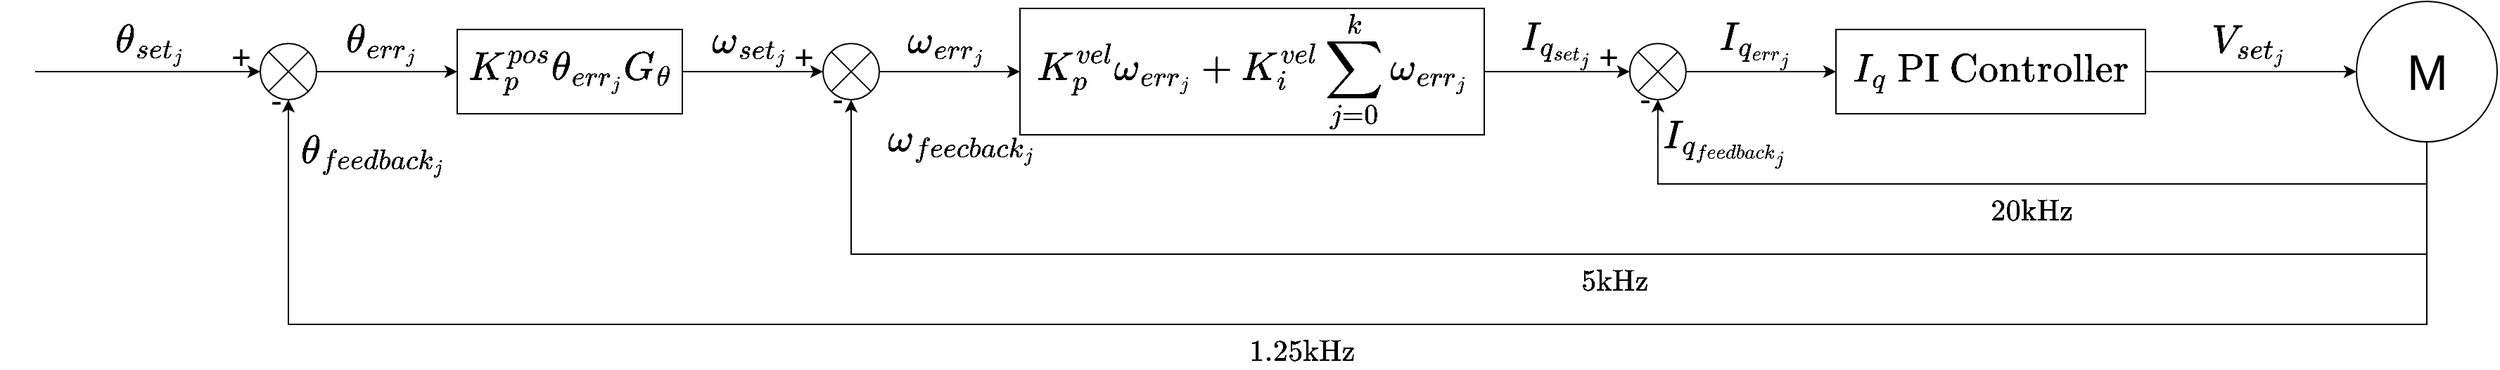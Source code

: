 <mxfile version="24.5.2" type="github">
  <diagram name="第 1 页" id="f8YywHsEjH6FdnHRCllN">
    <mxGraphModel dx="1985" dy="1368" grid="1" gridSize="10" guides="1" tooltips="1" connect="1" arrows="1" fold="1" page="1" pageScale="1" pageWidth="827" pageHeight="1169" math="1" shadow="0">
      <root>
        <mxCell id="0" />
        <mxCell id="1" parent="0" />
        <mxCell id="HIBAQgxya3U2K_z9rvxj-6" value="&lt;font style=&quot;font-size: 24px;&quot;&gt;$$K_{p}^{vel} \omega_{err_{j}} + K_{i}^{vel} \sum_{j = 0}^{k} \omega_{err_{j}}$$&lt;/font&gt;" style="rounded=0;whiteSpace=wrap;html=1;" parent="1" vertex="1">
          <mxGeometry x="740" y="255" width="330" height="90" as="geometry" />
        </mxCell>
        <mxCell id="HIBAQgxya3U2K_z9rvxj-3" style="edgeStyle=orthogonalEdgeStyle;rounded=0;orthogonalLoop=1;jettySize=auto;html=1;exitX=1;exitY=0.5;exitDx=0;exitDy=0;entryX=0;entryY=0.5;entryDx=0;entryDy=0;" parent="1" source="HIBAQgxya3U2K_z9rvxj-1" target="HIBAQgxya3U2K_z9rvxj-2" edge="1">
          <mxGeometry relative="1" as="geometry" />
        </mxCell>
        <mxCell id="HIBAQgxya3U2K_z9rvxj-14" value="&lt;font style=&quot;font-size: 24px;&quot;&gt;$$\theta_{err_{j}}$$&lt;/font&gt;" style="edgeLabel;html=1;align=center;verticalAlign=middle;resizable=0;points=[];labelBackgroundColor=none;" parent="HIBAQgxya3U2K_z9rvxj-3" vertex="1" connectable="0">
          <mxGeometry x="-0.084" relative="1" as="geometry">
            <mxPoint y="-20" as="offset" />
          </mxGeometry>
        </mxCell>
        <mxCell id="HIBAQgxya3U2K_z9rvxj-1" value="" style="shape=sumEllipse;perimeter=ellipsePerimeter;whiteSpace=wrap;html=1;backgroundOutline=1;" parent="1" vertex="1">
          <mxGeometry x="200" y="280" width="40" height="40" as="geometry" />
        </mxCell>
        <mxCell id="HIBAQgxya3U2K_z9rvxj-5" style="edgeStyle=orthogonalEdgeStyle;rounded=0;orthogonalLoop=1;jettySize=auto;html=1;exitX=1;exitY=0.5;exitDx=0;exitDy=0;entryX=0;entryY=0.5;entryDx=0;entryDy=0;" parent="1" source="HIBAQgxya3U2K_z9rvxj-2" target="HIBAQgxya3U2K_z9rvxj-4" edge="1">
          <mxGeometry relative="1" as="geometry" />
        </mxCell>
        <mxCell id="HIBAQgxya3U2K_z9rvxj-16" value="&lt;font style=&quot;font-size: 24px;&quot;&gt;$$\omega_{set_{j}}$$&lt;/font&gt;" style="edgeLabel;html=1;align=center;verticalAlign=middle;resizable=0;points=[];labelBackgroundColor=none;" parent="HIBAQgxya3U2K_z9rvxj-5" vertex="1" connectable="0">
          <mxGeometry x="-0.048" y="1" relative="1" as="geometry">
            <mxPoint y="-19" as="offset" />
          </mxGeometry>
        </mxCell>
        <mxCell id="HIBAQgxya3U2K_z9rvxj-36" value="&lt;font style=&quot;font-size: 24px;&quot;&gt;+&lt;/font&gt;" style="edgeLabel;html=1;align=center;verticalAlign=middle;resizable=0;points=[];labelBackgroundColor=none;" parent="HIBAQgxya3U2K_z9rvxj-5" vertex="1" connectable="0">
          <mxGeometry x="0.72" relative="1" as="geometry">
            <mxPoint y="-10" as="offset" />
          </mxGeometry>
        </mxCell>
        <mxCell id="HIBAQgxya3U2K_z9rvxj-2" value="&lt;font style=&quot;font-size: 24px;&quot;&gt;$$K_{p}^{pos} \theta_{err_{j}} G_{\theta}$$&lt;/font&gt;" style="rounded=0;whiteSpace=wrap;html=1;" parent="1" vertex="1">
          <mxGeometry x="340" y="270" width="160" height="60" as="geometry" />
        </mxCell>
        <mxCell id="HIBAQgxya3U2K_z9rvxj-7" style="edgeStyle=orthogonalEdgeStyle;rounded=0;orthogonalLoop=1;jettySize=auto;html=1;exitX=1;exitY=0.5;exitDx=0;exitDy=0;entryX=0;entryY=0.5;entryDx=0;entryDy=0;" parent="1" source="HIBAQgxya3U2K_z9rvxj-4" target="HIBAQgxya3U2K_z9rvxj-6" edge="1">
          <mxGeometry relative="1" as="geometry" />
        </mxCell>
        <mxCell id="HIBAQgxya3U2K_z9rvxj-17" value="&lt;font style=&quot;font-size: 24px;&quot;&gt;$$\omega_{err_{j}}$$&lt;/font&gt;" style="edgeLabel;html=1;align=center;verticalAlign=middle;resizable=0;points=[];labelBackgroundColor=none;" parent="HIBAQgxya3U2K_z9rvxj-7" vertex="1" connectable="0">
          <mxGeometry x="-0.069" y="1" relative="1" as="geometry">
            <mxPoint y="-19" as="offset" />
          </mxGeometry>
        </mxCell>
        <mxCell id="HIBAQgxya3U2K_z9rvxj-4" value="" style="shape=sumEllipse;perimeter=ellipsePerimeter;whiteSpace=wrap;html=1;backgroundOutline=1;" parent="1" vertex="1">
          <mxGeometry x="600" y="280" width="40" height="40" as="geometry" />
        </mxCell>
        <mxCell id="HIBAQgxya3U2K_z9rvxj-9" style="edgeStyle=orthogonalEdgeStyle;rounded=0;orthogonalLoop=1;jettySize=auto;html=1;exitX=1;exitY=0.5;exitDx=0;exitDy=0;entryX=0;entryY=0.5;entryDx=0;entryDy=0;" parent="1" source="HIBAQgxya3U2K_z9rvxj-6" target="HIBAQgxya3U2K_z9rvxj-8" edge="1">
          <mxGeometry relative="1" as="geometry" />
        </mxCell>
        <mxCell id="HIBAQgxya3U2K_z9rvxj-18" value="&lt;font style=&quot;font-size: 24px;&quot;&gt;$$I_{q_{set_{j}}}$$&lt;/font&gt;" style="edgeLabel;html=1;align=center;verticalAlign=middle;resizable=0;points=[];labelBackgroundColor=none;" parent="HIBAQgxya3U2K_z9rvxj-9" vertex="1" connectable="0">
          <mxGeometry x="-0.02" y="-1" relative="1" as="geometry">
            <mxPoint y="-21" as="offset" />
          </mxGeometry>
        </mxCell>
        <mxCell id="HIBAQgxya3U2K_z9rvxj-38" value="&lt;font style=&quot;font-size: 24px;&quot;&gt;+&lt;/font&gt;" style="edgeLabel;html=1;align=center;verticalAlign=middle;resizable=0;points=[];labelBackgroundColor=none;" parent="HIBAQgxya3U2K_z9rvxj-9" vertex="1" connectable="0">
          <mxGeometry x="0.722" relative="1" as="geometry">
            <mxPoint x="-1" y="-10" as="offset" />
          </mxGeometry>
        </mxCell>
        <mxCell id="HIBAQgxya3U2K_z9rvxj-11" style="edgeStyle=orthogonalEdgeStyle;rounded=0;orthogonalLoop=1;jettySize=auto;html=1;exitX=1;exitY=0.5;exitDx=0;exitDy=0;entryX=0;entryY=0.5;entryDx=0;entryDy=0;" parent="1" source="h92efnEn3jgeTVQK39Qd-1" target="HIBAQgxya3U2K_z9rvxj-10" edge="1">
          <mxGeometry relative="1" as="geometry" />
        </mxCell>
        <mxCell id="h92efnEn3jgeTVQK39Qd-4" value="&lt;font style=&quot;font-size: 24px;&quot;&gt;$$V_{set_{j}}$$&lt;/font&gt;" style="edgeLabel;html=1;align=center;verticalAlign=middle;resizable=0;points=[];labelBackgroundColor=none;" parent="HIBAQgxya3U2K_z9rvxj-11" vertex="1" connectable="0">
          <mxGeometry x="-0.033" y="1" relative="1" as="geometry">
            <mxPoint y="-19" as="offset" />
          </mxGeometry>
        </mxCell>
        <mxCell id="HIBAQgxya3U2K_z9rvxj-8" value="" style="shape=sumEllipse;perimeter=ellipsePerimeter;whiteSpace=wrap;html=1;backgroundOutline=1;" parent="1" vertex="1">
          <mxGeometry x="1173.42" y="280" width="40" height="40" as="geometry" />
        </mxCell>
        <mxCell id="HIBAQgxya3U2K_z9rvxj-20" style="edgeStyle=orthogonalEdgeStyle;rounded=0;orthogonalLoop=1;jettySize=auto;html=1;exitX=0.5;exitY=1;exitDx=0;exitDy=0;entryX=0.5;entryY=1;entryDx=0;entryDy=0;" parent="1" source="HIBAQgxya3U2K_z9rvxj-10" target="HIBAQgxya3U2K_z9rvxj-1" edge="1">
          <mxGeometry relative="1" as="geometry">
            <Array as="points">
              <mxPoint x="1740" y="480" />
              <mxPoint x="220" y="480" />
            </Array>
          </mxGeometry>
        </mxCell>
        <mxCell id="HIBAQgxya3U2K_z9rvxj-26" value="&lt;font style=&quot;font-size: 18px;&quot;&gt;$$1.25\rm{kHz}$$&lt;/font&gt;" style="edgeLabel;html=1;align=center;verticalAlign=middle;resizable=0;points=[];labelBackgroundColor=none;" parent="HIBAQgxya3U2K_z9rvxj-20" vertex="1" connectable="0">
          <mxGeometry x="-0.011" y="1" relative="1" as="geometry">
            <mxPoint x="-35" y="19" as="offset" />
          </mxGeometry>
        </mxCell>
        <mxCell id="HIBAQgxya3U2K_z9rvxj-30" value="&lt;font style=&quot;font-size: 24px;&quot;&gt;$$\theta_{feedback_{j}}$$&lt;/font&gt;" style="edgeLabel;html=1;align=center;verticalAlign=middle;resizable=0;points=[];labelBackgroundColor=none;" parent="HIBAQgxya3U2K_z9rvxj-20" vertex="1" connectable="0">
          <mxGeometry x="0.887" relative="1" as="geometry">
            <mxPoint x="60" y="-64" as="offset" />
          </mxGeometry>
        </mxCell>
        <mxCell id="HIBAQgxya3U2K_z9rvxj-21" style="edgeStyle=orthogonalEdgeStyle;rounded=0;orthogonalLoop=1;jettySize=auto;html=1;exitX=0.5;exitY=1;exitDx=0;exitDy=0;entryX=0.5;entryY=1;entryDx=0;entryDy=0;" parent="1" source="HIBAQgxya3U2K_z9rvxj-10" target="HIBAQgxya3U2K_z9rvxj-4" edge="1">
          <mxGeometry relative="1" as="geometry">
            <Array as="points">
              <mxPoint x="1740" y="430" />
              <mxPoint x="620" y="430" />
            </Array>
          </mxGeometry>
        </mxCell>
        <mxCell id="HIBAQgxya3U2K_z9rvxj-25" value="&lt;font style=&quot;font-size: 18px;&quot;&gt;$$5\rm{kHz}$$&lt;/font&gt;" style="edgeLabel;html=1;align=center;verticalAlign=middle;resizable=0;points=[];labelBackgroundColor=none;" parent="HIBAQgxya3U2K_z9rvxj-21" vertex="1" connectable="0">
          <mxGeometry x="-0.013" relative="1" as="geometry">
            <mxPoint x="-12" y="20" as="offset" />
          </mxGeometry>
        </mxCell>
        <mxCell id="HIBAQgxya3U2K_z9rvxj-31" value="&lt;font style=&quot;font-size: 24px;&quot;&gt;$$\omega_{feecback_{j}}$$&lt;/font&gt;" style="edgeLabel;html=1;align=center;verticalAlign=middle;resizable=0;points=[];labelBackgroundColor=none;" parent="HIBAQgxya3U2K_z9rvxj-21" vertex="1" connectable="0">
          <mxGeometry x="0.803" y="-1" relative="1" as="geometry">
            <mxPoint x="59" y="-79" as="offset" />
          </mxGeometry>
        </mxCell>
        <mxCell id="HIBAQgxya3U2K_z9rvxj-22" style="edgeStyle=orthogonalEdgeStyle;rounded=0;orthogonalLoop=1;jettySize=auto;html=1;exitX=0.5;exitY=1;exitDx=0;exitDy=0;entryX=0.5;entryY=1;entryDx=0;entryDy=0;" parent="1" source="HIBAQgxya3U2K_z9rvxj-10" target="HIBAQgxya3U2K_z9rvxj-8" edge="1">
          <mxGeometry relative="1" as="geometry">
            <Array as="points">
              <mxPoint x="1740" y="380" />
              <mxPoint x="1193" y="380" />
            </Array>
          </mxGeometry>
        </mxCell>
        <mxCell id="HIBAQgxya3U2K_z9rvxj-24" value="&lt;font style=&quot;font-size: 18px;&quot;&gt;$$20\rm{kHz}$$&lt;/font&gt;" style="edgeLabel;html=1;align=center;verticalAlign=middle;resizable=0;points=[];labelBackgroundColor=none;" parent="HIBAQgxya3U2K_z9rvxj-22" vertex="1" connectable="0">
          <mxGeometry x="-0.102" relative="1" as="geometry">
            <mxPoint x="-25" y="20" as="offset" />
          </mxGeometry>
        </mxCell>
        <mxCell id="HIBAQgxya3U2K_z9rvxj-10" value="M" style="verticalLabelPosition=middle;shadow=0;dashed=0;align=center;html=1;verticalAlign=middle;strokeWidth=1;shape=ellipse;aspect=fixed;fontSize=35;" parent="1" vertex="1">
          <mxGeometry x="1690" y="250" width="100" height="100" as="geometry" />
        </mxCell>
        <mxCell id="HIBAQgxya3U2K_z9rvxj-12" value="" style="endArrow=classic;html=1;rounded=0;" parent="1" edge="1">
          <mxGeometry width="50" height="50" relative="1" as="geometry">
            <mxPoint x="40" y="300" as="sourcePoint" />
            <mxPoint x="200" y="300" as="targetPoint" />
          </mxGeometry>
        </mxCell>
        <mxCell id="HIBAQgxya3U2K_z9rvxj-13" value="&lt;font style=&quot;font-size: 24px;&quot;&gt;$$\theta_{set_{j}}$$&lt;/font&gt;" style="edgeLabel;html=1;align=center;verticalAlign=middle;resizable=0;points=[];labelBackgroundColor=none;" parent="HIBAQgxya3U2K_z9rvxj-12" vertex="1" connectable="0">
          <mxGeometry x="0.006" y="3" relative="1" as="geometry">
            <mxPoint y="-17" as="offset" />
          </mxGeometry>
        </mxCell>
        <mxCell id="HIBAQgxya3U2K_z9rvxj-34" value="&lt;font style=&quot;font-size: 24px;&quot;&gt;+&lt;/font&gt;" style="edgeLabel;html=1;align=center;verticalAlign=middle;resizable=0;points=[];labelBackgroundColor=none;" parent="HIBAQgxya3U2K_z9rvxj-12" vertex="1" connectable="0">
          <mxGeometry x="0.678" relative="1" as="geometry">
            <mxPoint x="12" y="-10" as="offset" />
          </mxGeometry>
        </mxCell>
        <mxCell id="HIBAQgxya3U2K_z9rvxj-35" value="&lt;font style=&quot;font-size: 24px;&quot;&gt;-&lt;/font&gt;" style="edgeLabel;html=1;align=center;verticalAlign=middle;resizable=0;points=[];labelBackgroundColor=none;" parent="1" vertex="1" connectable="0">
          <mxGeometry x="213.997" y="320" as="geometry">
            <mxPoint x="-3" y="1" as="offset" />
          </mxGeometry>
        </mxCell>
        <mxCell id="HIBAQgxya3U2K_z9rvxj-37" value="&lt;font style=&quot;font-size: 24px;&quot;&gt;-&lt;/font&gt;" style="edgeLabel;html=1;align=center;verticalAlign=middle;resizable=0;points=[];labelBackgroundColor=none;" parent="1" vertex="1" connectable="0">
          <mxGeometry x="610.002" y="320.0" as="geometry" />
        </mxCell>
        <mxCell id="HIBAQgxya3U2K_z9rvxj-39" value="&lt;font style=&quot;font-size: 24px;&quot;&gt;-&lt;/font&gt;" style="edgeLabel;html=1;align=center;verticalAlign=middle;resizable=0;points=[];labelBackgroundColor=none;" parent="1" vertex="1" connectable="0">
          <mxGeometry x="1036.0" y="292" as="geometry">
            <mxPoint x="148" y="28" as="offset" />
          </mxGeometry>
        </mxCell>
        <mxCell id="HIBAQgxya3U2K_z9rvxj-43" value="&lt;font style=&quot;font-size: 24px;&quot;&gt;$$I_{q_{feedback_{j}}}$$&lt;/font&gt;" style="edgeLabel;html=1;align=center;verticalAlign=middle;resizable=0;points=[];labelBackgroundColor=none;" parent="1" vertex="1" connectable="0">
          <mxGeometry x="1241.005" y="350.003" as="geometry" />
        </mxCell>
        <mxCell id="h92efnEn3jgeTVQK39Qd-2" value="" style="edgeStyle=orthogonalEdgeStyle;rounded=0;orthogonalLoop=1;jettySize=auto;html=1;exitX=1;exitY=0.5;exitDx=0;exitDy=0;entryX=0;entryY=0.5;entryDx=0;entryDy=0;" parent="1" source="HIBAQgxya3U2K_z9rvxj-8" target="h92efnEn3jgeTVQK39Qd-1" edge="1">
          <mxGeometry relative="1" as="geometry">
            <mxPoint x="1213" y="300" as="sourcePoint" />
            <mxPoint x="1480" y="300" as="targetPoint" />
          </mxGeometry>
        </mxCell>
        <mxCell id="h92efnEn3jgeTVQK39Qd-3" value="&lt;font style=&quot;font-size: 24px;&quot;&gt;$$I_{q_{err_{j}}}$$&lt;/font&gt;" style="edgeLabel;html=1;align=center;verticalAlign=middle;resizable=0;points=[];labelBackgroundColor=none;" parent="h92efnEn3jgeTVQK39Qd-2" vertex="1" connectable="0">
          <mxGeometry x="-0.082" y="-1" relative="1" as="geometry">
            <mxPoint y="-21" as="offset" />
          </mxGeometry>
        </mxCell>
        <mxCell id="h92efnEn3jgeTVQK39Qd-1" value="&lt;font style=&quot;font-size: 24px;&quot;&gt;$$I_{q} \ \text{PI Controller}$$&lt;/font&gt;" style="rounded=0;whiteSpace=wrap;html=1;" parent="1" vertex="1">
          <mxGeometry x="1320" y="270" width="220" height="60" as="geometry" />
        </mxCell>
      </root>
    </mxGraphModel>
  </diagram>
</mxfile>

